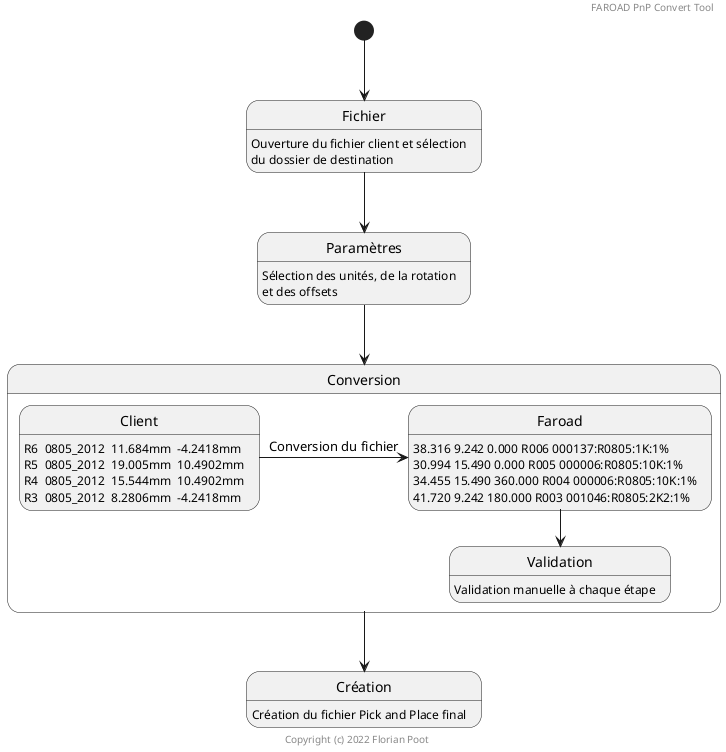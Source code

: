 @startuml FAROAD_PNP
hide empty description

header
FAROAD PnP Convert Tool
endheader

[*] --> Fichier
Fichier : Ouverture du fichier client et sélection\ndu dossier de destination

Fichier -down-> Paramètres
Paramètres : Sélection des unités, de la rotation\net des offsets

Paramètres --> Conversion
state Conversion {
    Client -right-> Faroad : Conversion du fichier

    Client : R6  0805_2012  11.684mm  -4.2418mm           
    Client : R5  0805_2012  19.005mm  10.4902mm          
    Client : R4  0805_2012  15.544mm  10.4902mm            
    Client : R3  0805_2012  8.2806mm  -4.2418mm

    Faroad : 38.316 9.242 0.000 R006 000137:R0805:1K:1%
    Faroad : 30.994 15.490 0.000 R005 000006:R0805:10K:1%
    Faroad : 34.455 15.490 360.000 R004 000006:R0805:10K:1%
    Faroad : 41.720 9.242 180.000 R003 001046:R0805:2K2:1%

    Faroad -down-> Validation
    Validation : Validation manuelle à chaque étape
}

Conversion -down-> Création
Création : Création du fichier Pick and Place final


footer
Copyright (c) 2022 Florian Poot
endfooter

@enduml
